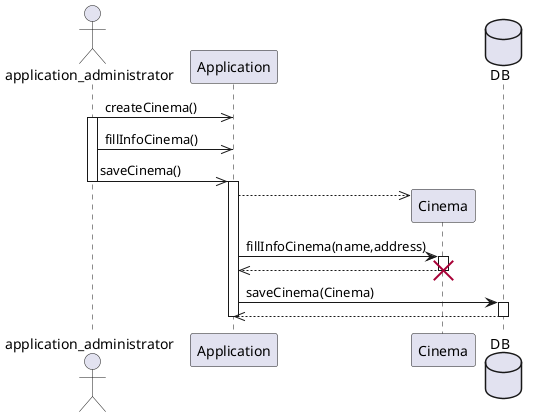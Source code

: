 @startuml

actor application_administrator

application_administrator ->> Application : createCinema()
activate application_administrator
application_administrator ->> Application : fillInfoCinema()
application_administrator ->> Application : saveCinema()
deactivate application_administrator

activate Application
create Cinema
Application -->> Cinema
Application -> Cinema : fillInfoCinema(name,address)
activate Cinema
Application <<-- Cinema
deactivate Cinema
destroy Cinema

database DB

Application -> DB : saveCinema(Cinema)
activate DB
Application <<-- DB
deactivate DB

deactivate Application

@enduml